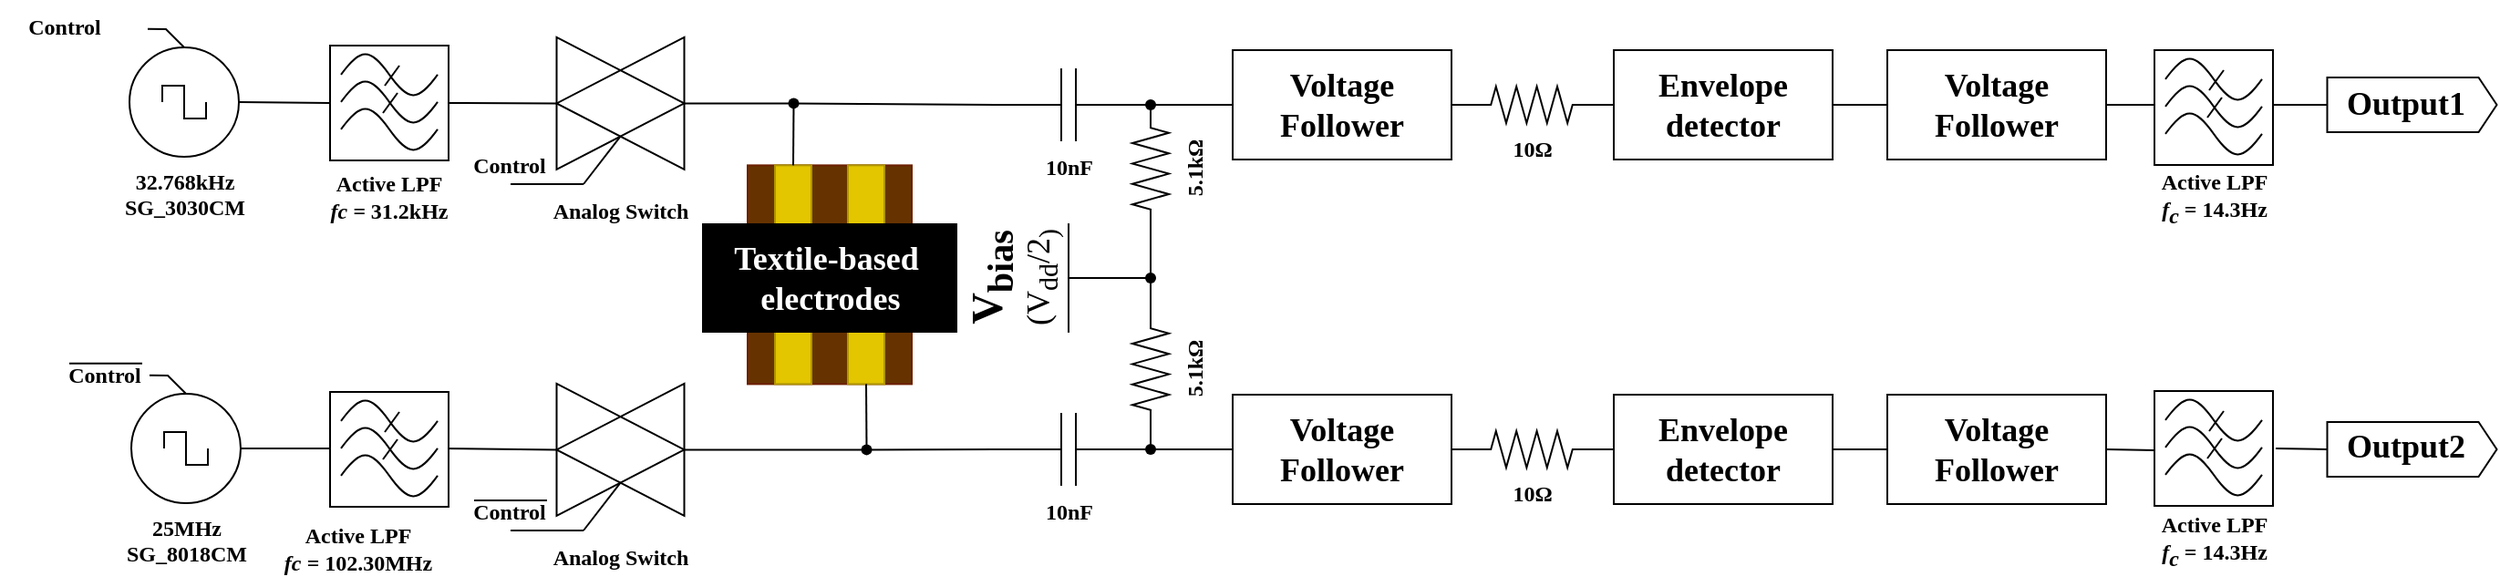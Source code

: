 <mxfile version="21.6.9" type="github">
  <diagram name="Page-1" id="7e0a89b8-554c-2b80-1dc8-d5c74ca68de4">
    <mxGraphModel dx="1077" dy="499" grid="1" gridSize="10" guides="1" tooltips="1" connect="1" arrows="1" fold="1" page="1" pageScale="1" pageWidth="1450" pageHeight="350" background="none" math="0" shadow="0">
      <root>
        <mxCell id="0" />
        <mxCell id="1" parent="0" />
        <mxCell id="sVo7RDJms1JuLm0rQUv_-1" value="&lt;div&gt;&lt;font face=&quot;Century&quot;&gt;&lt;b&gt;32.768kHz&lt;/b&gt;&lt;/font&gt;&lt;/div&gt;&lt;div&gt;&lt;font face=&quot;Century&quot;&gt;&lt;b&gt;SG_3030CM&lt;br&gt;&lt;/b&gt;&lt;/font&gt;&lt;/div&gt;" style="pointerEvents=1;verticalLabelPosition=bottom;shadow=0;dashed=0;align=center;html=1;verticalAlign=top;shape=mxgraph.electrical.signal_sources.source;aspect=fixed;points=[[0.5,0,0],[1,0.5,0],[0.5,1,0],[0,0.5,0]];elSignalType=square;" parent="1" vertex="1">
          <mxGeometry x="93" y="38" width="60" height="60" as="geometry" />
        </mxCell>
        <mxCell id="sVo7RDJms1JuLm0rQUv_-8" value="" style="endArrow=none;html=1;rounded=0;exitX=0.515;exitY=0.583;exitDx=0;exitDy=0;exitPerimeter=0;entryX=0;entryY=0.5;entryDx=0;entryDy=0;" parent="1" source="sVo7RDJms1JuLm0rQUv_-48" target="sVo7RDJms1JuLm0rQUv_-72" edge="1">
          <mxGeometry width="50" height="50" relative="1" as="geometry">
            <mxPoint x="563" y="494.5" as="sourcePoint" />
            <mxPoint x="633" y="494.5" as="targetPoint" />
          </mxGeometry>
        </mxCell>
        <mxCell id="sVo7RDJms1JuLm0rQUv_-14" value="" style="rounded=0;whiteSpace=wrap;html=1;" parent="1" vertex="1">
          <mxGeometry x="203" y="37" width="65" height="63" as="geometry" />
        </mxCell>
        <mxCell id="sVo7RDJms1JuLm0rQUv_-18" value="" style="endArrow=none;html=1;rounded=0;entryX=0;entryY=0.5;entryDx=0;entryDy=0;exitX=1;exitY=0.5;exitDx=0;exitDy=0;exitPerimeter=0;" parent="1" source="sVo7RDJms1JuLm0rQUv_-1" target="sVo7RDJms1JuLm0rQUv_-14" edge="1">
          <mxGeometry width="50" height="50" relative="1" as="geometry">
            <mxPoint x="135" y="168" as="sourcePoint" />
            <mxPoint x="205" y="168" as="targetPoint" />
          </mxGeometry>
        </mxCell>
        <mxCell id="sVo7RDJms1JuLm0rQUv_-20" value="&lt;div&gt;&lt;font face=&quot;Century&quot;&gt;&lt;b&gt;Active LPF&lt;/b&gt;&lt;/font&gt;&lt;/div&gt;&lt;div&gt;&lt;font face=&quot;Century&quot;&gt;&lt;b&gt;&lt;i&gt;fc = &lt;/i&gt;31.2kHz&lt;br&gt;&lt;/b&gt;&lt;/font&gt;&lt;/div&gt;" style="text;html=1;align=center;verticalAlign=middle;resizable=0;points=[];autosize=1;strokeColor=none;fillColor=none;fontFamily=Helvetica;" parent="1" vertex="1">
          <mxGeometry x="185" y="100" width="100" height="40" as="geometry" />
        </mxCell>
        <mxCell id="sVo7RDJms1JuLm0rQUv_-22" value="&lt;b&gt;10nF&lt;/b&gt;" style="pointerEvents=1;verticalLabelPosition=bottom;shadow=0;dashed=0;align=center;html=1;verticalAlign=top;shape=mxgraph.electrical.capacitors.capacitor_1;fontFamily=Century;" parent="1" vertex="1">
          <mxGeometry x="568" y="49.5" width="80" height="40" as="geometry" />
        </mxCell>
        <mxCell id="sVo7RDJms1JuLm0rQUv_-24" value="" style="rounded=0;whiteSpace=wrap;html=1;fontFamily=Helvetica;fillColor=#663300;strokeColor=#6D1F00;fontColor=#ffffff;rotation=90;" parent="1" vertex="1">
          <mxGeometry x="417" y="117.69" width="120" height="90" as="geometry" />
        </mxCell>
        <mxCell id="sVo7RDJms1JuLm0rQUv_-25" value="" style="rounded=0;whiteSpace=wrap;html=1;fontFamily=Helvetica;fillColor=#E3C500;rotation=0;fontColor=#000000;strokeColor=#B09500;" parent="1" vertex="1">
          <mxGeometry x="447" y="102.69" width="20" height="120" as="geometry" />
        </mxCell>
        <mxCell id="sVo7RDJms1JuLm0rQUv_-26" value="" style="rounded=0;whiteSpace=wrap;html=1;fontFamily=Helvetica;fillColor=#E3C500;rotation=0;fontColor=#000000;strokeColor=#B09500;" parent="1" vertex="1">
          <mxGeometry x="487" y="102.69" width="20" height="120" as="geometry" />
        </mxCell>
        <mxCell id="sVo7RDJms1JuLm0rQUv_-30" value="" style="shape=waypoint;sketch=0;fillStyle=solid;size=6;pointerEvents=1;points=[];fillColor=none;resizable=0;rotatable=0;perimeter=centerPerimeter;snapToPoint=1;verticalAlign=top;spacingBottom=0;spacingTop=-5;fontFamily=Verdana;fontSize=12;" parent="1" vertex="1">
          <mxGeometry x="437.25" y="48.69" width="40" height="40" as="geometry" />
        </mxCell>
        <mxCell id="sVo7RDJms1JuLm0rQUv_-35" value="&lt;b&gt;5.1kΩ&lt;/b&gt;" style="pointerEvents=1;verticalLabelPosition=bottom;shadow=0;dashed=0;align=center;html=1;verticalAlign=top;shape=mxgraph.electrical.resistors.resistor_2;rotation=-90;fontFamily=Century;" parent="1" vertex="1">
          <mxGeometry x="618" y="94.5" width="70" height="20" as="geometry" />
        </mxCell>
        <mxCell id="sVo7RDJms1JuLm0rQUv_-36" value="" style="endArrow=none;html=1;rounded=0;exitDx=0;exitDy=0;exitPerimeter=0;startArrow=none;entryX=0;entryY=0.5;entryDx=0;entryDy=0;" parent="1" source="sVo7RDJms1JuLm0rQUv_-38" target="sVo7RDJms1JuLm0rQUv_-53" edge="1">
          <mxGeometry width="50" height="50" relative="1" as="geometry">
            <mxPoint x="678" y="64.5" as="sourcePoint" />
            <mxPoint x="653" y="-35.5" as="targetPoint" />
          </mxGeometry>
        </mxCell>
        <mxCell id="sVo7RDJms1JuLm0rQUv_-37" value="&lt;b&gt;5.1kΩ&lt;/b&gt;" style="pointerEvents=1;verticalLabelPosition=bottom;shadow=0;dashed=0;align=center;html=1;verticalAlign=top;shape=mxgraph.electrical.resistors.resistor_2;rotation=-90;fontFamily=Century;" parent="1" vertex="1">
          <mxGeometry x="618" y="204.5" width="70" height="20" as="geometry" />
        </mxCell>
        <mxCell id="sVo7RDJms1JuLm0rQUv_-38" value="" style="shape=waypoint;sketch=0;fillStyle=solid;size=6;pointerEvents=1;points=[];fillColor=none;resizable=0;rotatable=0;perimeter=centerPerimeter;snapToPoint=1;verticalAlign=top;spacingBottom=0;spacingTop=-5;fontFamily=Verdana;fontSize=12;" parent="1" vertex="1">
          <mxGeometry x="633" y="49.5" width="40" height="40" as="geometry" />
        </mxCell>
        <mxCell id="sVo7RDJms1JuLm0rQUv_-39" value="" style="endArrow=none;html=1;rounded=0;exitX=1;exitY=0.5;exitDx=0;exitDy=0;exitPerimeter=0;" parent="1" source="sVo7RDJms1JuLm0rQUv_-22" target="sVo7RDJms1JuLm0rQUv_-38" edge="1">
          <mxGeometry width="50" height="50" relative="1" as="geometry">
            <mxPoint x="648" y="69.5" as="sourcePoint" />
            <mxPoint x="768" y="69.5" as="targetPoint" />
          </mxGeometry>
        </mxCell>
        <mxCell id="sVo7RDJms1JuLm0rQUv_-40" value="&lt;div&gt;&lt;font face=&quot;Century&quot;&gt;&lt;b&gt;V&lt;sub&gt;bias&lt;/sub&gt;&lt;/b&gt;&lt;/font&gt;&lt;/div&gt;&lt;div style=&quot;font-size: 18px;&quot;&gt;&lt;font face=&quot;Century&quot;&gt;(V&lt;sub&gt;dd&lt;/sub&gt;/2&lt;sub&gt;)&lt;/sub&gt;&lt;/font&gt;&lt;/div&gt;" style="verticalLabelPosition=top;verticalAlign=bottom;shape=mxgraph.electrical.signal_sources.vdd;shadow=0;dashed=0;align=center;strokeWidth=1;fontSize=24;html=1;flipV=1;fontFamily=Helvetica;fillColor=#663300;rotation=-90;" parent="1" vertex="1">
          <mxGeometry x="598" y="144.5" width="60" height="40" as="geometry" />
        </mxCell>
        <mxCell id="sVo7RDJms1JuLm0rQUv_-43" value="" style="shape=waypoint;sketch=0;fillStyle=solid;size=6;pointerEvents=1;points=[];fillColor=none;resizable=0;rotatable=0;perimeter=centerPerimeter;snapToPoint=1;verticalAlign=top;spacingBottom=0;spacingTop=-5;fontFamily=Verdana;fontSize=12;" parent="1" vertex="1">
          <mxGeometry x="633" y="144.5" width="40" height="40" as="geometry" />
        </mxCell>
        <mxCell id="sVo7RDJms1JuLm0rQUv_-44" value="" style="endArrow=none;html=1;rounded=0;exitX=0.5;exitY=0;exitDx=0;exitDy=0;exitPerimeter=0;" parent="1" source="sVo7RDJms1JuLm0rQUv_-40" target="sVo7RDJms1JuLm0rQUv_-43" edge="1">
          <mxGeometry width="50" height="50" relative="1" as="geometry">
            <mxPoint x="648.0" y="344.5" as="sourcePoint" />
            <mxPoint x="718.0" y="344.5" as="targetPoint" />
          </mxGeometry>
        </mxCell>
        <mxCell id="sVo7RDJms1JuLm0rQUv_-45" value="" style="endArrow=none;html=1;rounded=0;entryX=1;entryY=0.5;entryDx=0;entryDy=0;entryPerimeter=0;" parent="1" source="sVo7RDJms1JuLm0rQUv_-43" target="sVo7RDJms1JuLm0rQUv_-37" edge="1">
          <mxGeometry width="50" height="50" relative="1" as="geometry">
            <mxPoint x="728" y="264.5" as="sourcePoint" />
            <mxPoint x="728" y="214.5" as="targetPoint" />
          </mxGeometry>
        </mxCell>
        <mxCell id="sVo7RDJms1JuLm0rQUv_-46" value="" style="endArrow=none;html=1;rounded=0;entryX=0;entryY=0.5;entryDx=0;entryDy=0;entryPerimeter=0;" parent="1" source="sVo7RDJms1JuLm0rQUv_-43" target="sVo7RDJms1JuLm0rQUv_-35" edge="1">
          <mxGeometry width="50" height="50" relative="1" as="geometry">
            <mxPoint x="728" y="564.5" as="sourcePoint" />
            <mxPoint x="728" y="514.5" as="targetPoint" />
          </mxGeometry>
        </mxCell>
        <mxCell id="sVo7RDJms1JuLm0rQUv_-47" value="" style="endArrow=none;html=1;rounded=0;entryX=0;entryY=0.5;entryDx=0;entryDy=0;entryPerimeter=0;" parent="1" source="sVo7RDJms1JuLm0rQUv_-48" target="sVo7RDJms1JuLm0rQUv_-37" edge="1">
          <mxGeometry width="50" height="50" relative="1" as="geometry">
            <mxPoint x="659.71" y="324.5" as="sourcePoint" />
            <mxPoint x="659.71" y="274.5" as="targetPoint" />
          </mxGeometry>
        </mxCell>
        <mxCell id="sVo7RDJms1JuLm0rQUv_-48" value="" style="shape=waypoint;sketch=0;fillStyle=solid;size=6;pointerEvents=1;points=[];fillColor=none;resizable=0;rotatable=0;perimeter=centerPerimeter;snapToPoint=1;verticalAlign=top;spacingBottom=0;spacingTop=-5;fontFamily=Verdana;fontSize=12;" parent="1" vertex="1">
          <mxGeometry x="633" y="238.5" width="40" height="40" as="geometry" />
        </mxCell>
        <mxCell id="sVo7RDJms1JuLm0rQUv_-50" value="&lt;b&gt;10nF&lt;/b&gt;" style="pointerEvents=1;verticalLabelPosition=bottom;shadow=0;dashed=0;align=center;html=1;verticalAlign=top;shape=mxgraph.electrical.capacitors.capacitor_1;fontFamily=Century;" parent="1" vertex="1">
          <mxGeometry x="568" y="238.5" width="80" height="40" as="geometry" />
        </mxCell>
        <mxCell id="sVo7RDJms1JuLm0rQUv_-51" value="" style="endArrow=none;html=1;rounded=0;entryX=1;entryY=0.5;entryDx=0;entryDy=0;entryPerimeter=0;exitX=0.535;exitY=0.565;exitDx=0;exitDy=0;exitPerimeter=0;" parent="1" source="sVo7RDJms1JuLm0rQUv_-48" target="sVo7RDJms1JuLm0rQUv_-50" edge="1">
          <mxGeometry width="50" height="50" relative="1" as="geometry">
            <mxPoint x="758" y="274.5" as="sourcePoint" />
            <mxPoint x="663" y="259.5" as="targetPoint" />
          </mxGeometry>
        </mxCell>
        <mxCell id="sVo7RDJms1JuLm0rQUv_-52" value="&lt;div&gt;&lt;font face=&quot;Century&quot; color=&quot;#ffffff&quot;&gt;&lt;b&gt;Textile-based&amp;nbsp;&lt;/b&gt;&lt;/font&gt;&lt;/div&gt;&lt;div&gt;&lt;font face=&quot;Century&quot; color=&quot;#ffffff&quot;&gt;&lt;b&gt;electrodes&lt;/b&gt;&lt;/font&gt;&lt;/div&gt;" style="text;html=1;align=center;verticalAlign=middle;resizable=0;points=[];autosize=1;strokeColor=none;fillColor=#000000;fontSize=18;fontFamily=Helvetica;fontColor=#333333;" parent="1" vertex="1">
          <mxGeometry x="407" y="134.5" width="140" height="60" as="geometry" />
        </mxCell>
        <mxCell id="sVo7RDJms1JuLm0rQUv_-53" value="&lt;b&gt;Voltage Follower&lt;br&gt;&lt;/b&gt;" style="rounded=0;whiteSpace=wrap;html=1;labelBackgroundColor=none;fontFamily=Century;fontSize=18;fillColor=none;" parent="1" vertex="1">
          <mxGeometry x="698" y="39.5" width="120" height="60" as="geometry" />
        </mxCell>
        <mxCell id="sVo7RDJms1JuLm0rQUv_-54" value="&lt;b&gt;10Ω&lt;/b&gt;" style="pointerEvents=1;verticalLabelPosition=bottom;shadow=0;dashed=0;align=center;html=1;verticalAlign=top;shape=mxgraph.electrical.resistors.resistor_2;fontFamily=Century;" parent="1" vertex="1">
          <mxGeometry x="827" y="59.5" width="70" height="20" as="geometry" />
        </mxCell>
        <mxCell id="sVo7RDJms1JuLm0rQUv_-57" value="&lt;font face=&quot;Century&quot; style=&quot;font-size: 18px;&quot;&gt;&lt;b&gt;Envelope detector&lt;br&gt;&lt;/b&gt;&lt;/font&gt;" style="rounded=0;whiteSpace=wrap;html=1;labelBackgroundColor=none;fontFamily=Helvetica;fontSize=18;fillColor=none;" parent="1" vertex="1">
          <mxGeometry x="907" y="39.5" width="120" height="60" as="geometry" />
        </mxCell>
        <mxCell id="sVo7RDJms1JuLm0rQUv_-58" value="&lt;font face=&quot;Century&quot;&gt;&lt;b&gt;Voltage Follower&lt;br&gt;&lt;/b&gt;&lt;/font&gt;" style="rounded=0;whiteSpace=wrap;html=1;labelBackgroundColor=none;fontFamily=Helvetica;fontSize=18;fillColor=none;" parent="1" vertex="1">
          <mxGeometry x="1057" y="39.5" width="120" height="60" as="geometry" />
        </mxCell>
        <mxCell id="sVo7RDJms1JuLm0rQUv_-65" value="" style="shape=mxgraph.arrows2.arrow;verticalLabelPosition=bottom;shadow=0;dashed=0;align=center;html=1;verticalAlign=top;strokeWidth=1;dy=0;dx=10;notch=0;labelBackgroundColor=none;fontFamily=Helvetica;fontSize=18;fillColor=none;" parent="1" vertex="1">
          <mxGeometry x="1298.25" y="54.5" width="93" height="30" as="geometry" />
        </mxCell>
        <mxCell id="sVo7RDJms1JuLm0rQUv_-66" value="&lt;font face=&quot;Century&quot;&gt;&lt;b&gt;Output1&lt;/b&gt;&lt;/font&gt;" style="text;html=1;align=center;verticalAlign=middle;resizable=0;points=[];autosize=1;strokeColor=none;fillColor=none;fontSize=18;fontFamily=Helvetica;" parent="1" vertex="1">
          <mxGeometry x="1291.25" y="48.69" width="100" height="40" as="geometry" />
        </mxCell>
        <mxCell id="sVo7RDJms1JuLm0rQUv_-67" value="" style="endArrow=none;html=1;rounded=0;exitX=1;exitY=0.5;exitDx=0;exitDy=0;entryX=0;entryY=0.5;entryDx=0;entryDy=0;entryPerimeter=0;" parent="1" source="sVo7RDJms1JuLm0rQUv_-53" target="sVo7RDJms1JuLm0rQUv_-54" edge="1">
          <mxGeometry width="50" height="50" relative="1" as="geometry">
            <mxPoint x="748" y="204.5" as="sourcePoint" />
            <mxPoint x="818" y="204.5" as="targetPoint" />
          </mxGeometry>
        </mxCell>
        <mxCell id="sVo7RDJms1JuLm0rQUv_-68" value="" style="endArrow=none;html=1;rounded=0;exitX=1;exitY=0.5;exitDx=0;exitDy=0;exitPerimeter=0;entryX=0;entryY=0.5;entryDx=0;entryDy=0;" parent="1" source="sVo7RDJms1JuLm0rQUv_-54" target="sVo7RDJms1JuLm0rQUv_-57" edge="1">
          <mxGeometry width="50" height="50" relative="1" as="geometry">
            <mxPoint x="867" y="153.5" as="sourcePoint" />
            <mxPoint x="937" y="153.5" as="targetPoint" />
          </mxGeometry>
        </mxCell>
        <mxCell id="sVo7RDJms1JuLm0rQUv_-69" value="" style="endArrow=none;html=1;rounded=0;entryX=0;entryY=0.5;entryDx=0;entryDy=0;" parent="1" source="sVo7RDJms1JuLm0rQUv_-57" target="sVo7RDJms1JuLm0rQUv_-58" edge="1">
          <mxGeometry width="50" height="50" relative="1" as="geometry">
            <mxPoint x="877" y="164" as="sourcePoint" />
            <mxPoint x="947" y="164" as="targetPoint" />
          </mxGeometry>
        </mxCell>
        <mxCell id="sVo7RDJms1JuLm0rQUv_-70" value="" style="endArrow=none;html=1;rounded=0;exitX=1;exitY=0.5;exitDx=0;exitDy=0;entryX=0;entryY=0.5;entryDx=0;entryDy=0;" parent="1" source="sVo7RDJms1JuLm0rQUv_-58" edge="1">
          <mxGeometry width="50" height="50" relative="1" as="geometry">
            <mxPoint x="1107" y="134" as="sourcePoint" />
            <mxPoint x="1204" y="69.5" as="targetPoint" />
          </mxGeometry>
        </mxCell>
        <mxCell id="sVo7RDJms1JuLm0rQUv_-71" value="" style="endArrow=none;html=1;rounded=0;exitX=1;exitY=0.5;exitDx=0;exitDy=0;entryX=0;entryY=0.5;entryDx=0;entryDy=0;entryPerimeter=0;" parent="1" target="sVo7RDJms1JuLm0rQUv_-65" edge="1">
          <mxGeometry width="50" height="50" relative="1" as="geometry">
            <mxPoint x="1268.75" y="69.5" as="sourcePoint" />
            <mxPoint x="1272.25" y="174.5" as="targetPoint" />
            <Array as="points" />
          </mxGeometry>
        </mxCell>
        <mxCell id="sVo7RDJms1JuLm0rQUv_-72" value="&lt;b&gt;Voltage Follower&lt;br&gt;&lt;/b&gt;" style="rounded=0;whiteSpace=wrap;html=1;labelBackgroundColor=none;fontFamily=Century;fontSize=18;fillColor=none;" parent="1" vertex="1">
          <mxGeometry x="698" y="228.5" width="120" height="60" as="geometry" />
        </mxCell>
        <mxCell id="sVo7RDJms1JuLm0rQUv_-73" value="&lt;b&gt;10Ω&lt;/b&gt;" style="pointerEvents=1;verticalLabelPosition=bottom;shadow=0;dashed=0;align=center;html=1;verticalAlign=top;shape=mxgraph.electrical.resistors.resistor_2;fontFamily=Century;" parent="1" vertex="1">
          <mxGeometry x="827" y="248.5" width="70" height="20" as="geometry" />
        </mxCell>
        <mxCell id="sVo7RDJms1JuLm0rQUv_-74" value="&lt;font face=&quot;Century&quot;&gt;&lt;b&gt;Envelope detector&lt;br&gt;&lt;/b&gt;&lt;/font&gt;" style="rounded=0;whiteSpace=wrap;html=1;labelBackgroundColor=none;fontFamily=Helvetica;fontSize=18;fillColor=none;" parent="1" vertex="1">
          <mxGeometry x="907" y="228.5" width="120" height="60" as="geometry" />
        </mxCell>
        <mxCell id="sVo7RDJms1JuLm0rQUv_-75" value="&lt;font face=&quot;Century&quot;&gt;&lt;b&gt;Voltage Follower&lt;br&gt;&lt;/b&gt;&lt;/font&gt;" style="rounded=0;whiteSpace=wrap;html=1;labelBackgroundColor=none;fontFamily=Helvetica;fontSize=18;fillColor=none;" parent="1" vertex="1">
          <mxGeometry x="1057" y="228.5" width="120" height="60" as="geometry" />
        </mxCell>
        <mxCell id="sVo7RDJms1JuLm0rQUv_-81" value="" style="shape=mxgraph.arrows2.arrow;verticalLabelPosition=bottom;shadow=0;dashed=0;align=center;html=1;verticalAlign=top;strokeWidth=1;dy=0;dx=10;notch=0;labelBackgroundColor=none;fontFamily=Helvetica;fontSize=18;fillColor=none;" parent="1" vertex="1">
          <mxGeometry x="1298.25" y="243.5" width="93" height="30" as="geometry" />
        </mxCell>
        <mxCell id="sVo7RDJms1JuLm0rQUv_-82" value="&lt;font face=&quot;Century&quot;&gt;&lt;b&gt;Output2&lt;/b&gt;&lt;/font&gt;" style="text;html=1;align=center;verticalAlign=middle;resizable=0;points=[];autosize=1;strokeColor=none;fillColor=none;fontSize=18;fontFamily=Helvetica;" parent="1" vertex="1">
          <mxGeometry x="1291.25" y="237" width="100" height="40" as="geometry" />
        </mxCell>
        <mxCell id="sVo7RDJms1JuLm0rQUv_-83" value="" style="endArrow=none;html=1;rounded=0;exitX=1;exitY=0.5;exitDx=0;exitDy=0;entryX=0;entryY=0.5;entryDx=0;entryDy=0;entryPerimeter=0;" parent="1" source="sVo7RDJms1JuLm0rQUv_-72" target="sVo7RDJms1JuLm0rQUv_-73" edge="1">
          <mxGeometry width="50" height="50" relative="1" as="geometry">
            <mxPoint x="748" y="394.5" as="sourcePoint" />
            <mxPoint x="818" y="394.5" as="targetPoint" />
          </mxGeometry>
        </mxCell>
        <mxCell id="sVo7RDJms1JuLm0rQUv_-84" value="" style="endArrow=none;html=1;rounded=0;exitX=1;exitY=0.5;exitDx=0;exitDy=0;exitPerimeter=0;entryX=0;entryY=0.5;entryDx=0;entryDy=0;" parent="1" source="sVo7RDJms1JuLm0rQUv_-73" target="sVo7RDJms1JuLm0rQUv_-74" edge="1">
          <mxGeometry width="50" height="50" relative="1" as="geometry">
            <mxPoint x="867" y="343.5" as="sourcePoint" />
            <mxPoint x="937" y="343.5" as="targetPoint" />
          </mxGeometry>
        </mxCell>
        <mxCell id="sVo7RDJms1JuLm0rQUv_-85" value="" style="endArrow=none;html=1;rounded=0;entryX=0;entryY=0.5;entryDx=0;entryDy=0;" parent="1" source="sVo7RDJms1JuLm0rQUv_-74" target="sVo7RDJms1JuLm0rQUv_-75" edge="1">
          <mxGeometry width="50" height="50" relative="1" as="geometry">
            <mxPoint x="877" y="354" as="sourcePoint" />
            <mxPoint x="947" y="354" as="targetPoint" />
          </mxGeometry>
        </mxCell>
        <mxCell id="sVo7RDJms1JuLm0rQUv_-86" value="" style="endArrow=none;html=1;rounded=0;exitX=1;exitY=0.5;exitDx=0;exitDy=0;entryX=0;entryY=0.5;entryDx=0;entryDy=0;" parent="1" source="sVo7RDJms1JuLm0rQUv_-75" edge="1">
          <mxGeometry width="50" height="50" relative="1" as="geometry">
            <mxPoint x="1107" y="324" as="sourcePoint" />
            <mxPoint x="1203.75" y="259" as="targetPoint" />
          </mxGeometry>
        </mxCell>
        <mxCell id="sVo7RDJms1JuLm0rQUv_-87" value="" style="endArrow=none;html=1;rounded=0;entryX=0;entryY=0.5;entryDx=0;entryDy=0;entryPerimeter=0;exitX=1.142;exitY=0.017;exitDx=0;exitDy=0;exitPerimeter=0;" parent="1" source="lxvawcKPhnMLxQlRj4R8-42" target="sVo7RDJms1JuLm0rQUv_-81" edge="1">
          <mxGeometry width="50" height="50" relative="1" as="geometry">
            <mxPoint x="1268.5" y="259" as="sourcePoint" />
            <mxPoint x="1272.25" y="364.5" as="targetPoint" />
          </mxGeometry>
        </mxCell>
        <mxCell id="530qpDRSOnJtIDgYeNtD-1" value="&lt;div&gt;&lt;font face=&quot;Century&quot;&gt;&lt;b&gt;25MHz&lt;/b&gt;&lt;/font&gt;&lt;/div&gt;&lt;div&gt;&lt;font face=&quot;Century&quot;&gt;&lt;b&gt;SG_8018CM&lt;br&gt;&lt;/b&gt;&lt;/font&gt;&lt;/div&gt;" style="pointerEvents=1;verticalLabelPosition=bottom;shadow=0;dashed=0;align=center;html=1;verticalAlign=top;shape=mxgraph.electrical.signal_sources.source;aspect=fixed;points=[[0.5,0,0],[1,0.5,0],[0.5,1,0],[0,0.5,0]];elSignalType=square;" parent="1" vertex="1">
          <mxGeometry x="94" y="228" width="60" height="60" as="geometry" />
        </mxCell>
        <mxCell id="530qpDRSOnJtIDgYeNtD-7" value="" style="endArrow=none;html=1;rounded=0;exitX=1;exitY=0.5;exitDx=0;exitDy=0;exitPerimeter=0;entryX=-0.113;entryY=0;entryDx=0;entryDy=0;entryPerimeter=0;" parent="1" source="530qpDRSOnJtIDgYeNtD-1" target="lxvawcKPhnMLxQlRj4R8-29" edge="1">
          <mxGeometry width="50" height="50" relative="1" as="geometry">
            <mxPoint x="164" y="273" as="sourcePoint" />
            <mxPoint x="194.75" y="258" as="targetPoint" />
          </mxGeometry>
        </mxCell>
        <mxCell id="530qpDRSOnJtIDgYeNtD-23" value="" style="verticalLabelPosition=bottom;verticalAlign=top;html=1;shape=mxgraph.basic.acute_triangle;dx=0.5;rotation=90;" parent="1" vertex="1">
          <mxGeometry x="326" y="33.69" width="72.5" height="70" as="geometry" />
        </mxCell>
        <mxCell id="530qpDRSOnJtIDgYeNtD-24" value="" style="endArrow=none;html=1;rounded=0;exitX=0.5;exitY=1;exitDx=0;exitDy=0;exitPerimeter=0;" parent="1" source="530qpDRSOnJtIDgYeNtD-28" target="sVo7RDJms1JuLm0rQUv_-30" edge="1">
          <mxGeometry width="50" height="50" relative="1" as="geometry">
            <mxPoint x="377.25" y="54.94" as="sourcePoint" />
            <mxPoint x="432.25" y="68.44" as="targetPoint" />
          </mxGeometry>
        </mxCell>
        <mxCell id="530qpDRSOnJtIDgYeNtD-25" value="" style="endArrow=none;html=1;rounded=0;entryX=0;entryY=0;entryDx=36.25;entryDy=0;entryPerimeter=0;exitX=1;exitY=0.5;exitDx=0;exitDy=0;" parent="1" source="sVo7RDJms1JuLm0rQUv_-14" target="530qpDRSOnJtIDgYeNtD-28" edge="1">
          <mxGeometry width="50" height="50" relative="1" as="geometry">
            <mxPoint x="292.25" y="68.44" as="sourcePoint" />
            <mxPoint x="312.25" y="54.94" as="targetPoint" />
          </mxGeometry>
        </mxCell>
        <mxCell id="530qpDRSOnJtIDgYeNtD-26" value="" style="endArrow=none;html=1;rounded=0;" parent="1" edge="1">
          <mxGeometry width="50" height="50" relative="1" as="geometry">
            <mxPoint x="302" y="113" as="sourcePoint" />
            <mxPoint x="342" y="113" as="targetPoint" />
          </mxGeometry>
        </mxCell>
        <mxCell id="530qpDRSOnJtIDgYeNtD-27" value="" style="endArrow=none;html=1;rounded=0;entryX=0;entryY=0;entryDx=18.125;entryDy=35;entryPerimeter=0;" parent="1" target="530qpDRSOnJtIDgYeNtD-28" edge="1">
          <mxGeometry width="50" height="50" relative="1" as="geometry">
            <mxPoint x="342" y="113" as="sourcePoint" />
            <mxPoint x="362.25" y="142.44" as="targetPoint" />
          </mxGeometry>
        </mxCell>
        <mxCell id="530qpDRSOnJtIDgYeNtD-28" value="" style="verticalLabelPosition=bottom;verticalAlign=top;html=1;shape=mxgraph.basic.acute_triangle;dx=0.5;rotation=-90;" parent="1" vertex="1">
          <mxGeometry x="326" y="33.69" width="72.5" height="70" as="geometry" />
        </mxCell>
        <mxCell id="530qpDRSOnJtIDgYeNtD-29" value="" style="endArrow=none;html=1;rounded=0;exitX=0;exitY=0;exitDx=54.375;exitDy=35;exitPerimeter=0;entryX=0.5;entryY=1;entryDx=0;entryDy=0;entryPerimeter=0;" parent="1" source="530qpDRSOnJtIDgYeNtD-23" target="530qpDRSOnJtIDgYeNtD-28" edge="1">
          <mxGeometry width="50" height="50" relative="1" as="geometry">
            <mxPoint x="406.63" y="92.445" as="sourcePoint" />
            <mxPoint x="557.88" y="109.32" as="targetPoint" />
          </mxGeometry>
        </mxCell>
        <mxCell id="530qpDRSOnJtIDgYeNtD-30" value="" style="endArrow=none;html=1;rounded=0;exitX=0;exitY=0;exitDx=54.375;exitDy=35;exitPerimeter=0;entryX=0.5;entryY=1;entryDx=0;entryDy=0;entryPerimeter=0;" parent="1" source="530qpDRSOnJtIDgYeNtD-28" target="530qpDRSOnJtIDgYeNtD-28" edge="1">
          <mxGeometry width="50" height="50" relative="1" as="geometry">
            <mxPoint x="389.75" y="14.94" as="sourcePoint" />
            <mxPoint x="432.25" y="42.44" as="targetPoint" />
          </mxGeometry>
        </mxCell>
        <mxCell id="530qpDRSOnJtIDgYeNtD-49" value="&lt;b&gt;&lt;font face=&quot;Century&quot;&gt;Analog Switch&lt;/font&gt;&lt;/b&gt;" style="text;html=1;align=center;verticalAlign=middle;resizable=0;points=[];autosize=1;strokeColor=none;fillColor=none;fontFamily=Helvetica;" parent="1" vertex="1">
          <mxGeometry x="307.25" y="113" width="110" height="30" as="geometry" />
        </mxCell>
        <mxCell id="530qpDRSOnJtIDgYeNtD-50" value="&lt;font face=&quot;Century&quot;&gt;&lt;b&gt;Control&lt;/b&gt;&lt;/font&gt;" style="text;html=1;align=center;verticalAlign=middle;resizable=0;points=[];autosize=1;strokeColor=none;fillColor=none;fontFamily=Helvetica;" parent="1" vertex="1">
          <mxGeometry x="265.75" y="88" width="70" height="30" as="geometry" />
        </mxCell>
        <mxCell id="530qpDRSOnJtIDgYeNtD-51" value="" style="endArrow=none;html=1;rounded=0;entryX=0.5;entryY=0;entryDx=0;entryDy=0;entryPerimeter=0;" parent="1" target="sVo7RDJms1JuLm0rQUv_-1" edge="1">
          <mxGeometry width="50" height="50" relative="1" as="geometry">
            <mxPoint x="103" y="27.84" as="sourcePoint" />
            <mxPoint x="143" y="27.84" as="targetPoint" />
            <Array as="points">
              <mxPoint x="113" y="28" />
            </Array>
          </mxGeometry>
        </mxCell>
        <mxCell id="530qpDRSOnJtIDgYeNtD-53" value="&lt;font&gt;&lt;b&gt;Control&lt;/b&gt;&lt;/font&gt;" style="text;html=1;align=center;verticalAlign=middle;resizable=0;points=[];autosize=1;strokeColor=none;fillColor=none;fontFamily=Century;" parent="1" vertex="1">
          <mxGeometry x="22" y="12" width="70" height="30" as="geometry" />
        </mxCell>
        <mxCell id="530qpDRSOnJtIDgYeNtD-54" value="" style="endArrow=none;html=1;rounded=0;entryX=0.5;entryY=0;entryDx=0;entryDy=0;entryPerimeter=0;" parent="1" edge="1">
          <mxGeometry width="50" height="50" relative="1" as="geometry">
            <mxPoint x="104" y="217.84" as="sourcePoint" />
            <mxPoint x="124" y="228" as="targetPoint" />
            <Array as="points">
              <mxPoint x="114" y="218" />
            </Array>
          </mxGeometry>
        </mxCell>
        <mxCell id="530qpDRSOnJtIDgYeNtD-55" value="&lt;font face=&quot;Century&quot;&gt;&lt;b&gt;Control&lt;/b&gt;&lt;/font&gt;" style="text;html=1;align=center;verticalAlign=middle;resizable=0;points=[];autosize=1;strokeColor=none;fillColor=none;fontFamily=Century;" parent="1" vertex="1">
          <mxGeometry x="44" y="203" width="70" height="30" as="geometry" />
        </mxCell>
        <mxCell id="530qpDRSOnJtIDgYeNtD-57" value="" style="endArrow=none;html=1;rounded=0;exitX=0.438;exitY=0.582;exitDx=0;exitDy=0;exitPerimeter=0;entryX=0.5;entryY=0;entryDx=0;entryDy=0;" parent="1" source="sVo7RDJms1JuLm0rQUv_-30" target="sVo7RDJms1JuLm0rQUv_-25" edge="1">
          <mxGeometry width="50" height="50" relative="1" as="geometry">
            <mxPoint x="422" y="79" as="sourcePoint" />
            <mxPoint x="466" y="79" as="targetPoint" />
          </mxGeometry>
        </mxCell>
        <mxCell id="530qpDRSOnJtIDgYeNtD-58" value="" style="endArrow=none;html=1;rounded=0;exitX=0.562;exitY=0.512;exitDx=0;exitDy=0;exitPerimeter=0;entryX=0;entryY=0.5;entryDx=0;entryDy=0;entryPerimeter=0;" parent="1" source="sVo7RDJms1JuLm0rQUv_-30" target="sVo7RDJms1JuLm0rQUv_-22" edge="1">
          <mxGeometry width="50" height="50" relative="1" as="geometry">
            <mxPoint x="459" y="79" as="sourcePoint" />
            <mxPoint x="569" y="69" as="targetPoint" />
          </mxGeometry>
        </mxCell>
        <mxCell id="530qpDRSOnJtIDgYeNtD-68" value="" style="shape=waypoint;sketch=0;fillStyle=solid;size=6;pointerEvents=1;points=[];fillColor=none;resizable=0;rotatable=0;perimeter=centerPerimeter;snapToPoint=1;verticalAlign=top;spacingBottom=0;spacingTop=-5;fontFamily=Verdana;fontSize=12;" parent="1" vertex="1">
          <mxGeometry x="477.25" y="238.69" width="40" height="40" as="geometry" />
        </mxCell>
        <mxCell id="530qpDRSOnJtIDgYeNtD-69" value="" style="verticalLabelPosition=bottom;verticalAlign=top;html=1;shape=mxgraph.basic.acute_triangle;dx=0.5;rotation=90;" parent="1" vertex="1">
          <mxGeometry x="326" y="223.69" width="72.5" height="70" as="geometry" />
        </mxCell>
        <mxCell id="530qpDRSOnJtIDgYeNtD-70" value="" style="endArrow=none;html=1;rounded=0;exitX=0.5;exitY=1;exitDx=0;exitDy=0;exitPerimeter=0;entryX=0.141;entryY=0.927;entryDx=0;entryDy=0;entryPerimeter=0;" parent="1" source="530qpDRSOnJtIDgYeNtD-74" target="530qpDRSOnJtIDgYeNtD-68" edge="1">
          <mxGeometry width="50" height="50" relative="1" as="geometry">
            <mxPoint x="377.25" y="244.94" as="sourcePoint" />
            <mxPoint x="432.25" y="258.44" as="targetPoint" />
          </mxGeometry>
        </mxCell>
        <mxCell id="530qpDRSOnJtIDgYeNtD-71" value="" style="endArrow=none;html=1;rounded=0;entryX=0;entryY=0;entryDx=36.25;entryDy=0;entryPerimeter=0;exitX=1;exitY=0.5;exitDx=0;exitDy=0;" parent="1" target="530qpDRSOnJtIDgYeNtD-74" edge="1">
          <mxGeometry width="50" height="50" relative="1" as="geometry">
            <mxPoint x="262.25" y="258" as="sourcePoint" />
            <mxPoint x="312.25" y="244.94" as="targetPoint" />
          </mxGeometry>
        </mxCell>
        <mxCell id="530qpDRSOnJtIDgYeNtD-72" value="" style="endArrow=none;html=1;rounded=0;" parent="1" edge="1">
          <mxGeometry width="50" height="50" relative="1" as="geometry">
            <mxPoint x="302" y="303" as="sourcePoint" />
            <mxPoint x="342" y="303" as="targetPoint" />
          </mxGeometry>
        </mxCell>
        <mxCell id="530qpDRSOnJtIDgYeNtD-73" value="" style="endArrow=none;html=1;rounded=0;entryX=0;entryY=0;entryDx=18.125;entryDy=35;entryPerimeter=0;" parent="1" target="530qpDRSOnJtIDgYeNtD-74" edge="1">
          <mxGeometry width="50" height="50" relative="1" as="geometry">
            <mxPoint x="342" y="303" as="sourcePoint" />
            <mxPoint x="362.25" y="332.44" as="targetPoint" />
          </mxGeometry>
        </mxCell>
        <mxCell id="530qpDRSOnJtIDgYeNtD-74" value="" style="verticalLabelPosition=bottom;verticalAlign=top;html=1;shape=mxgraph.basic.acute_triangle;dx=0.5;rotation=-90;" parent="1" vertex="1">
          <mxGeometry x="326" y="223.69" width="72.5" height="70" as="geometry" />
        </mxCell>
        <mxCell id="530qpDRSOnJtIDgYeNtD-75" value="" style="endArrow=none;html=1;rounded=0;exitX=0;exitY=0;exitDx=54.375;exitDy=35;exitPerimeter=0;entryX=0.5;entryY=1;entryDx=0;entryDy=0;entryPerimeter=0;" parent="1" source="530qpDRSOnJtIDgYeNtD-69" target="530qpDRSOnJtIDgYeNtD-74" edge="1">
          <mxGeometry width="50" height="50" relative="1" as="geometry">
            <mxPoint x="406.63" y="282.445" as="sourcePoint" />
            <mxPoint x="557.88" y="299.32" as="targetPoint" />
          </mxGeometry>
        </mxCell>
        <mxCell id="530qpDRSOnJtIDgYeNtD-76" value="" style="endArrow=none;html=1;rounded=0;exitX=0;exitY=0;exitDx=54.375;exitDy=35;exitPerimeter=0;entryX=0.5;entryY=1;entryDx=0;entryDy=0;entryPerimeter=0;" parent="1" source="530qpDRSOnJtIDgYeNtD-74" target="530qpDRSOnJtIDgYeNtD-74" edge="1">
          <mxGeometry width="50" height="50" relative="1" as="geometry">
            <mxPoint x="389.75" y="204.94" as="sourcePoint" />
            <mxPoint x="432.25" y="232.44" as="targetPoint" />
          </mxGeometry>
        </mxCell>
        <mxCell id="530qpDRSOnJtIDgYeNtD-77" value="&lt;b&gt;&lt;font face=&quot;Century&quot;&gt;Analog Switch&lt;/font&gt;&lt;/b&gt;" style="text;html=1;align=center;verticalAlign=middle;resizable=0;points=[];autosize=1;strokeColor=none;fillColor=none;fontFamily=Helvetica;" parent="1" vertex="1">
          <mxGeometry x="307.25" y="303" width="110" height="30" as="geometry" />
        </mxCell>
        <mxCell id="530qpDRSOnJtIDgYeNtD-78" value="&lt;font face=&quot;Century&quot;&gt;&lt;b&gt;Control&lt;/b&gt;&lt;/font&gt;" style="text;html=1;align=center;verticalAlign=middle;resizable=0;points=[];autosize=1;strokeColor=none;fillColor=none;fontFamily=Helvetica;" parent="1" vertex="1">
          <mxGeometry x="265.75" y="278" width="70" height="30" as="geometry" />
        </mxCell>
        <mxCell id="530qpDRSOnJtIDgYeNtD-79" value="" style="endArrow=none;html=1;rounded=0;exitX=0.5;exitY=1;exitDx=0;exitDy=0;" parent="1" source="sVo7RDJms1JuLm0rQUv_-26" target="530qpDRSOnJtIDgYeNtD-68" edge="1">
          <mxGeometry width="50" height="50" relative="1" as="geometry">
            <mxPoint x="497" y="263" as="sourcePoint" />
            <mxPoint x="457" y="293" as="targetPoint" />
          </mxGeometry>
        </mxCell>
        <mxCell id="530qpDRSOnJtIDgYeNtD-80" value="" style="endArrow=none;html=1;rounded=0;exitX=0.542;exitY=0.561;exitDx=0;exitDy=0;exitPerimeter=0;entryX=0;entryY=0.5;entryDx=0;entryDy=0;entryPerimeter=0;" parent="1" source="530qpDRSOnJtIDgYeNtD-68" target="sVo7RDJms1JuLm0rQUv_-50" edge="1">
          <mxGeometry width="50" height="50" relative="1" as="geometry">
            <mxPoint x="499" y="270.07" as="sourcePoint" />
            <mxPoint x="559" y="259" as="targetPoint" />
          </mxGeometry>
        </mxCell>
        <mxCell id="530qpDRSOnJtIDgYeNtD-81" value="" style="endArrow=none;html=1;rounded=0;" parent="1" edge="1">
          <mxGeometry width="50" height="50" relative="1" as="geometry">
            <mxPoint x="60" y="211.38" as="sourcePoint" />
            <mxPoint x="100" y="211.38" as="targetPoint" />
          </mxGeometry>
        </mxCell>
        <mxCell id="530qpDRSOnJtIDgYeNtD-82" value="" style="endArrow=none;html=1;rounded=0;" parent="1" edge="1">
          <mxGeometry width="50" height="50" relative="1" as="geometry">
            <mxPoint x="282" y="286.5" as="sourcePoint" />
            <mxPoint x="322" y="286.5" as="targetPoint" />
          </mxGeometry>
        </mxCell>
        <mxCell id="530qpDRSOnJtIDgYeNtD-83" value="&lt;div&gt;&lt;font face=&quot;Century&quot;&gt;&lt;b&gt;Active LPF&lt;/b&gt;&lt;/font&gt;&lt;/div&gt;&lt;div&gt;&lt;font face=&quot;Century&quot;&gt;&lt;b&gt;&lt;i&gt;fc = &lt;/i&gt;102.30MHz&lt;br&gt;&lt;/b&gt;&lt;/font&gt;&lt;/div&gt;" style="text;html=1;align=center;verticalAlign=middle;resizable=0;points=[];autosize=1;strokeColor=none;fillColor=none;fontFamily=Helvetica;" parent="1" vertex="1">
          <mxGeometry x="162.75" y="293" width="110" height="40" as="geometry" />
        </mxCell>
        <mxCell id="530qpDRSOnJtIDgYeNtD-91" value="&lt;div style=&quot;font-size: 12px;&quot;&gt;&lt;b style=&quot;font-size: 12px;&quot;&gt;Active LPF&lt;/b&gt;&lt;/div&gt;&lt;div style=&quot;font-size: 12px;&quot;&gt;&lt;b style=&quot;font-size: 12px;&quot;&gt;&lt;i style=&quot;font-size: 12px;&quot;&gt;f&lt;sub style=&quot;font-size: 12px;&quot;&gt;c&lt;/sub&gt; &lt;/i&gt;= 14.3Hz&lt;br style=&quot;font-size: 12px;&quot;&gt;&lt;/b&gt;&lt;/div&gt;" style="text;html=1;align=center;verticalAlign=middle;resizable=0;points=[];autosize=1;strokeColor=none;fillColor=none;fontSize=12;fontFamily=Century;" parent="1" vertex="1">
          <mxGeometry x="1190.75" y="100.5" width="90" height="40" as="geometry" />
        </mxCell>
        <mxCell id="lxvawcKPhnMLxQlRj4R8-2" value="" style="pointerEvents=1;verticalLabelPosition=bottom;shadow=0;dashed=0;align=center;html=1;verticalAlign=top;shape=mxgraph.electrical.waveforms.sine_wave;" vertex="1" parent="1">
          <mxGeometry x="209" y="38" width="53" height="30" as="geometry" />
        </mxCell>
        <mxCell id="lxvawcKPhnMLxQlRj4R8-6" value="" style="pointerEvents=1;verticalLabelPosition=bottom;shadow=0;dashed=0;align=center;html=1;verticalAlign=top;shape=mxgraph.electrical.waveforms.sine_wave;" vertex="1" parent="1">
          <mxGeometry x="209" y="53" width="53" height="30" as="geometry" />
        </mxCell>
        <mxCell id="lxvawcKPhnMLxQlRj4R8-7" value="" style="pointerEvents=1;verticalLabelPosition=bottom;shadow=0;dashed=0;align=center;html=1;verticalAlign=top;shape=mxgraph.electrical.waveforms.sine_wave;" vertex="1" parent="1">
          <mxGeometry x="209" y="68" width="53" height="30" as="geometry" />
        </mxCell>
        <mxCell id="lxvawcKPhnMLxQlRj4R8-11" value="" style="endArrow=none;html=1;rounded=0;" edge="1" parent="1">
          <mxGeometry width="50" height="50" relative="1" as="geometry">
            <mxPoint x="233" y="59" as="sourcePoint" />
            <mxPoint x="241" y="48" as="targetPoint" />
          </mxGeometry>
        </mxCell>
        <mxCell id="lxvawcKPhnMLxQlRj4R8-17" value="" style="endArrow=none;html=1;rounded=0;" edge="1" parent="1">
          <mxGeometry width="50" height="50" relative="1" as="geometry">
            <mxPoint x="232" y="74" as="sourcePoint" />
            <mxPoint x="240" y="63" as="targetPoint" />
          </mxGeometry>
        </mxCell>
        <mxCell id="lxvawcKPhnMLxQlRj4R8-26" value="" style="rounded=0;whiteSpace=wrap;html=1;" vertex="1" parent="1">
          <mxGeometry x="203" y="227" width="65" height="63" as="geometry" />
        </mxCell>
        <mxCell id="lxvawcKPhnMLxQlRj4R8-27" value="" style="pointerEvents=1;verticalLabelPosition=bottom;shadow=0;dashed=0;align=center;html=1;verticalAlign=top;shape=mxgraph.electrical.waveforms.sine_wave;" vertex="1" parent="1">
          <mxGeometry x="209" y="228" width="53" height="30" as="geometry" />
        </mxCell>
        <mxCell id="lxvawcKPhnMLxQlRj4R8-28" value="" style="pointerEvents=1;verticalLabelPosition=bottom;shadow=0;dashed=0;align=center;html=1;verticalAlign=top;shape=mxgraph.electrical.waveforms.sine_wave;" vertex="1" parent="1">
          <mxGeometry x="209" y="243" width="53" height="30" as="geometry" />
        </mxCell>
        <mxCell id="lxvawcKPhnMLxQlRj4R8-29" value="" style="pointerEvents=1;verticalLabelPosition=bottom;shadow=0;dashed=0;align=center;html=1;verticalAlign=top;shape=mxgraph.electrical.waveforms.sine_wave;" vertex="1" parent="1">
          <mxGeometry x="209" y="258" width="53" height="30" as="geometry" />
        </mxCell>
        <mxCell id="lxvawcKPhnMLxQlRj4R8-30" value="" style="endArrow=none;html=1;rounded=0;" edge="1" parent="1">
          <mxGeometry width="50" height="50" relative="1" as="geometry">
            <mxPoint x="233" y="249" as="sourcePoint" />
            <mxPoint x="241" y="238" as="targetPoint" />
          </mxGeometry>
        </mxCell>
        <mxCell id="lxvawcKPhnMLxQlRj4R8-31" value="" style="endArrow=none;html=1;rounded=0;" edge="1" parent="1">
          <mxGeometry width="50" height="50" relative="1" as="geometry">
            <mxPoint x="232" y="264" as="sourcePoint" />
            <mxPoint x="240" y="253" as="targetPoint" />
          </mxGeometry>
        </mxCell>
        <mxCell id="lxvawcKPhnMLxQlRj4R8-32" value="" style="rounded=0;whiteSpace=wrap;html=1;" vertex="1" parent="1">
          <mxGeometry x="1203.5" y="39.5" width="65" height="63" as="geometry" />
        </mxCell>
        <mxCell id="lxvawcKPhnMLxQlRj4R8-33" value="" style="pointerEvents=1;verticalLabelPosition=bottom;shadow=0;dashed=0;align=center;html=1;verticalAlign=top;shape=mxgraph.electrical.waveforms.sine_wave;" vertex="1" parent="1">
          <mxGeometry x="1209.5" y="40.5" width="53" height="30" as="geometry" />
        </mxCell>
        <mxCell id="lxvawcKPhnMLxQlRj4R8-34" value="" style="pointerEvents=1;verticalLabelPosition=bottom;shadow=0;dashed=0;align=center;html=1;verticalAlign=top;shape=mxgraph.electrical.waveforms.sine_wave;" vertex="1" parent="1">
          <mxGeometry x="1209.5" y="55.5" width="53" height="30" as="geometry" />
        </mxCell>
        <mxCell id="lxvawcKPhnMLxQlRj4R8-35" value="" style="pointerEvents=1;verticalLabelPosition=bottom;shadow=0;dashed=0;align=center;html=1;verticalAlign=top;shape=mxgraph.electrical.waveforms.sine_wave;" vertex="1" parent="1">
          <mxGeometry x="1209.5" y="70.5" width="53" height="30" as="geometry" />
        </mxCell>
        <mxCell id="lxvawcKPhnMLxQlRj4R8-36" value="" style="endArrow=none;html=1;rounded=0;" edge="1" parent="1">
          <mxGeometry width="50" height="50" relative="1" as="geometry">
            <mxPoint x="1233.5" y="61.5" as="sourcePoint" />
            <mxPoint x="1241.5" y="50.5" as="targetPoint" />
          </mxGeometry>
        </mxCell>
        <mxCell id="lxvawcKPhnMLxQlRj4R8-37" value="" style="endArrow=none;html=1;rounded=0;" edge="1" parent="1">
          <mxGeometry width="50" height="50" relative="1" as="geometry">
            <mxPoint x="1232.5" y="76.5" as="sourcePoint" />
            <mxPoint x="1240.5" y="65.5" as="targetPoint" />
          </mxGeometry>
        </mxCell>
        <mxCell id="lxvawcKPhnMLxQlRj4R8-38" value="&lt;div style=&quot;font-size: 12px;&quot;&gt;&lt;b style=&quot;font-size: 12px;&quot;&gt;Active LPF&lt;/b&gt;&lt;/div&gt;&lt;div style=&quot;font-size: 12px;&quot;&gt;&lt;b style=&quot;font-size: 12px;&quot;&gt;&lt;i style=&quot;font-size: 12px;&quot;&gt;f&lt;sub style=&quot;font-size: 12px;&quot;&gt;c&lt;/sub&gt; &lt;/i&gt;= 14.3Hz&lt;br style=&quot;font-size: 12px;&quot;&gt;&lt;/b&gt;&lt;/div&gt;" style="text;html=1;align=center;verticalAlign=middle;resizable=0;points=[];autosize=1;strokeColor=none;fillColor=none;fontSize=12;fontFamily=Century;" vertex="1" parent="1">
          <mxGeometry x="1190.75" y="288.5" width="90" height="40" as="geometry" />
        </mxCell>
        <mxCell id="lxvawcKPhnMLxQlRj4R8-39" value="" style="rounded=0;whiteSpace=wrap;html=1;" vertex="1" parent="1">
          <mxGeometry x="1203.5" y="226.5" width="65" height="63" as="geometry" />
        </mxCell>
        <mxCell id="lxvawcKPhnMLxQlRj4R8-40" value="" style="pointerEvents=1;verticalLabelPosition=bottom;shadow=0;dashed=0;align=center;html=1;verticalAlign=top;shape=mxgraph.electrical.waveforms.sine_wave;" vertex="1" parent="1">
          <mxGeometry x="1209.5" y="227.5" width="53" height="30" as="geometry" />
        </mxCell>
        <mxCell id="lxvawcKPhnMLxQlRj4R8-41" value="" style="pointerEvents=1;verticalLabelPosition=bottom;shadow=0;dashed=0;align=center;html=1;verticalAlign=top;shape=mxgraph.electrical.waveforms.sine_wave;" vertex="1" parent="1">
          <mxGeometry x="1209.5" y="242.5" width="53" height="30" as="geometry" />
        </mxCell>
        <mxCell id="lxvawcKPhnMLxQlRj4R8-42" value="" style="pointerEvents=1;verticalLabelPosition=bottom;shadow=0;dashed=0;align=center;html=1;verticalAlign=top;shape=mxgraph.electrical.waveforms.sine_wave;" vertex="1" parent="1">
          <mxGeometry x="1209.5" y="257.5" width="53" height="30" as="geometry" />
        </mxCell>
        <mxCell id="lxvawcKPhnMLxQlRj4R8-43" value="" style="endArrow=none;html=1;rounded=0;" edge="1" parent="1">
          <mxGeometry width="50" height="50" relative="1" as="geometry">
            <mxPoint x="1233.5" y="248.5" as="sourcePoint" />
            <mxPoint x="1241.5" y="237.5" as="targetPoint" />
          </mxGeometry>
        </mxCell>
        <mxCell id="lxvawcKPhnMLxQlRj4R8-44" value="" style="endArrow=none;html=1;rounded=0;" edge="1" parent="1">
          <mxGeometry width="50" height="50" relative="1" as="geometry">
            <mxPoint x="1232.5" y="263.5" as="sourcePoint" />
            <mxPoint x="1240.5" y="252.5" as="targetPoint" />
          </mxGeometry>
        </mxCell>
      </root>
    </mxGraphModel>
  </diagram>
</mxfile>
